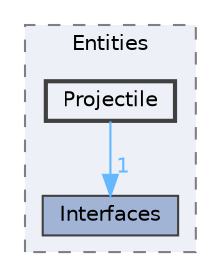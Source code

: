 digraph "src/Entities/Projectile"
{
 // LATEX_PDF_SIZE
  bgcolor="transparent";
  edge [fontname=Helvetica,fontsize=10,labelfontname=Helvetica,labelfontsize=10];
  node [fontname=Helvetica,fontsize=10,shape=box,height=0.2,width=0.4];
  compound=true
  subgraph clusterdir_093f3b7f7c7a61ef21fffb3d339f67e1 {
    graph [ bgcolor="#edf0f7", pencolor="grey50", label="Entities", fontname=Helvetica,fontsize=10 style="filled,dashed", URL="dir_093f3b7f7c7a61ef21fffb3d339f67e1.html",tooltip=""]
  dir_2f7af6774a4c274ab0eed2e9e1f001c1 [label="Interfaces", fillcolor="#a2b4d6", color="grey25", style="filled", URL="dir_2f7af6774a4c274ab0eed2e9e1f001c1.html",tooltip=""];
  dir_84533bf7d9e4f34de9b90c8a4a200c6e [label="Projectile", fillcolor="#edf0f7", color="grey25", style="filled,bold", URL="dir_84533bf7d9e4f34de9b90c8a4a200c6e.html",tooltip=""];
  }
  dir_84533bf7d9e4f34de9b90c8a4a200c6e->dir_2f7af6774a4c274ab0eed2e9e1f001c1 [headlabel="1", labeldistance=1.5 headhref="dir_000016_000009.html" href="dir_000016_000009.html" color="steelblue1" fontcolor="steelblue1"];
}
